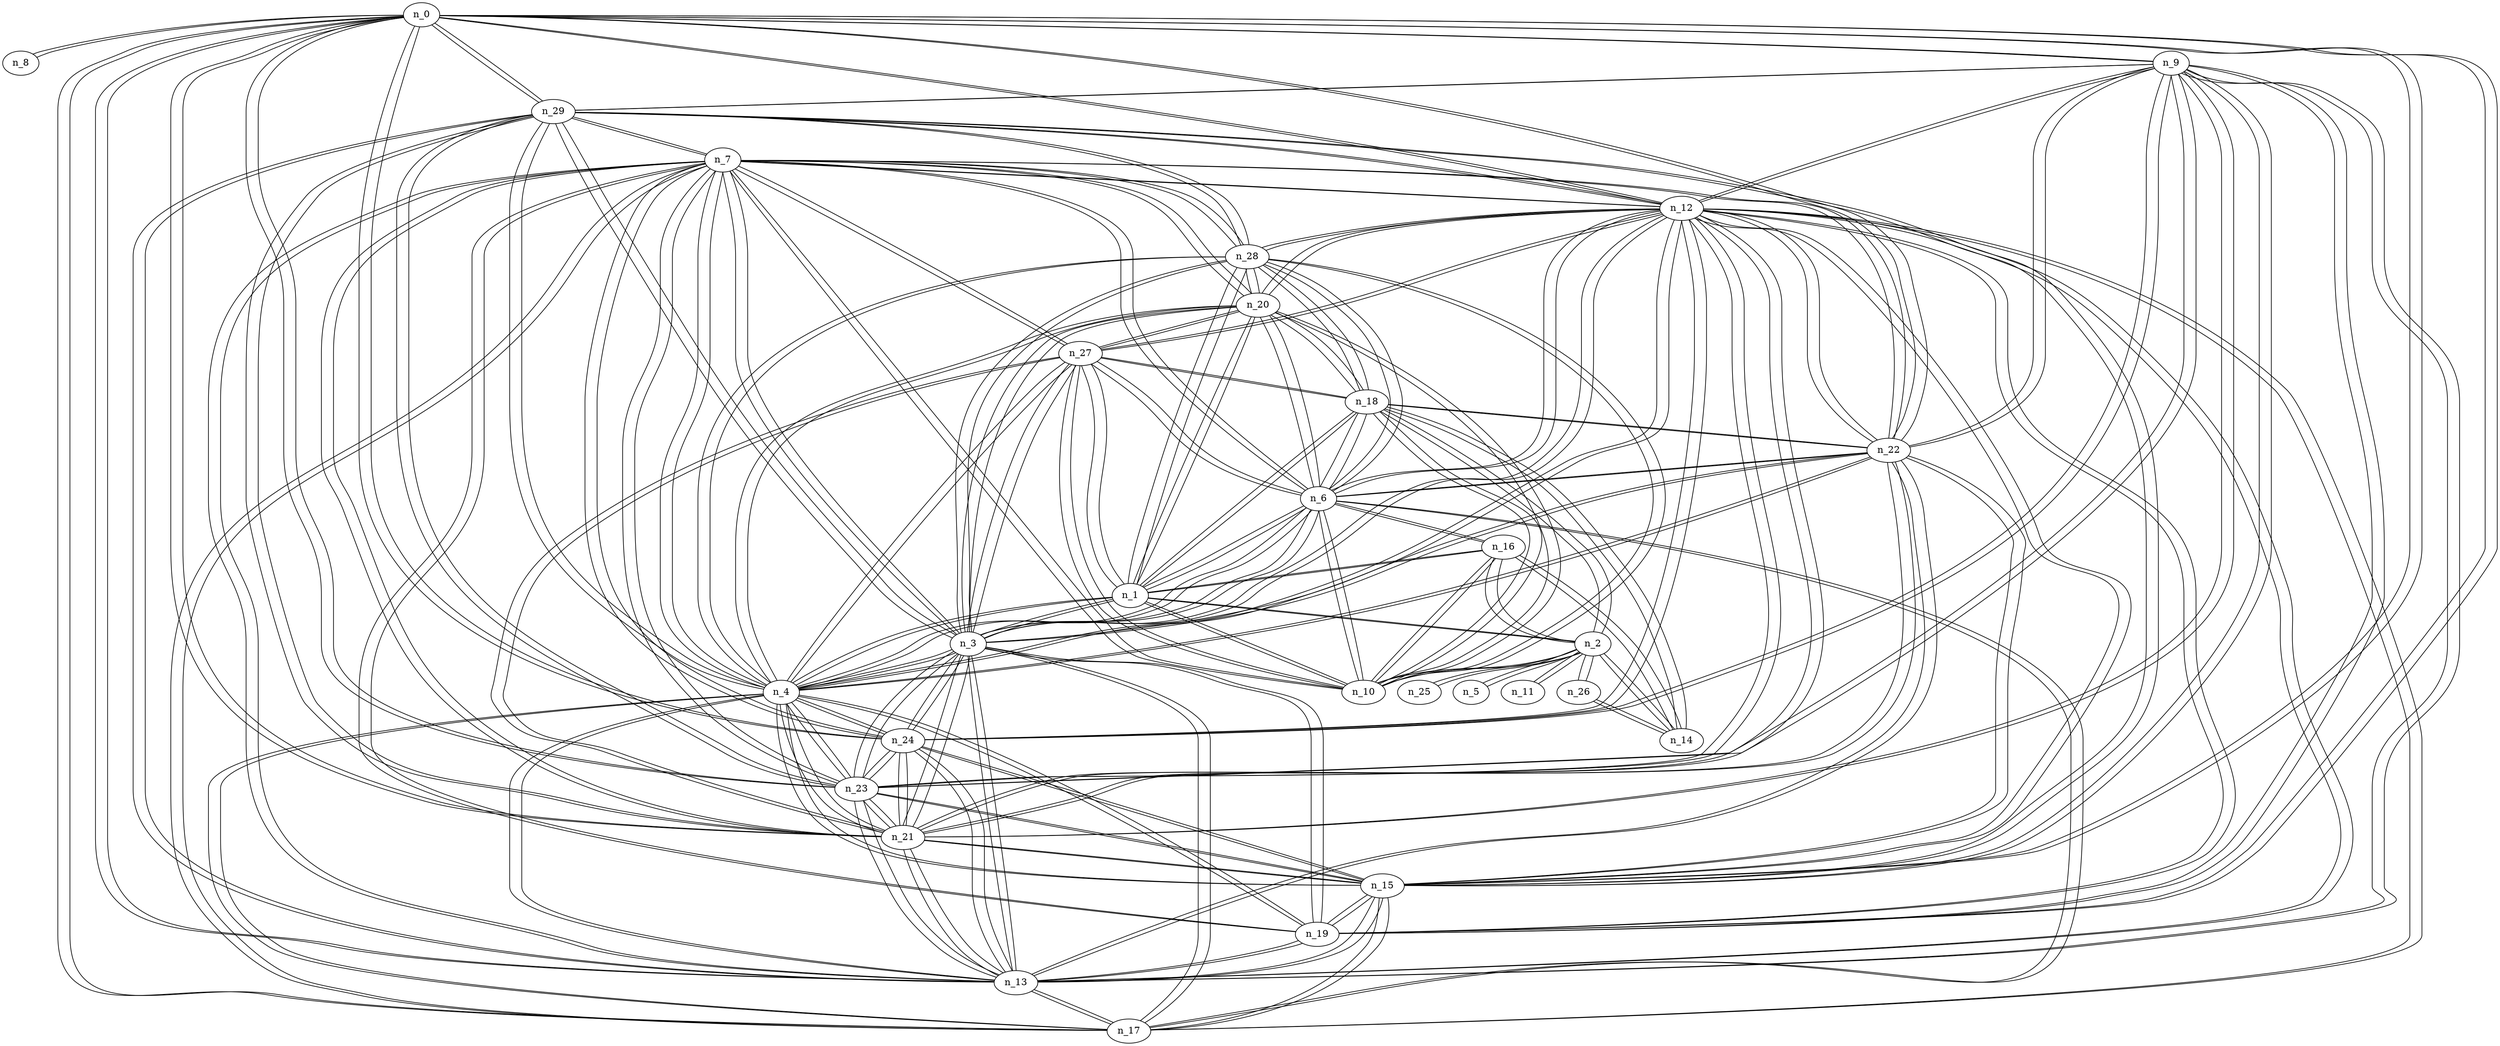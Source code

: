 graph g10 {
n_0--n_8
n_0--n_9
n_0--n_12
n_0--n_13
n_0--n_15
n_0--n_17
n_0--n_19
n_0--n_21
n_0--n_22
n_0--n_23
n_0--n_24
n_0--n_29
n_1--n_2
n_1--n_3
n_1--n_4
n_1--n_6
n_1--n_10
n_1--n_16
n_1--n_18
n_1--n_20
n_1--n_27
n_1--n_28
n_2--n_1
n_2--n_5
n_2--n_10
n_2--n_11
n_2--n_14
n_2--n_16
n_2--n_18
n_2--n_25
n_2--n_26
n_3--n_1
n_3--n_4
n_3--n_6
n_3--n_7
n_3--n_12
n_3--n_13
n_3--n_17
n_3--n_19
n_3--n_20
n_3--n_21
n_3--n_22
n_3--n_23
n_3--n_24
n_3--n_27
n_3--n_28
n_3--n_29
n_4--n_1
n_4--n_3
n_4--n_6
n_4--n_7
n_4--n_12
n_4--n_13
n_4--n_15
n_4--n_17
n_4--n_19
n_4--n_20
n_4--n_21
n_4--n_22
n_4--n_23
n_4--n_24
n_4--n_27
n_4--n_28
n_4--n_29
n_5--n_2
n_6--n_1
n_6--n_3
n_6--n_4
n_6--n_7
n_6--n_10
n_6--n_12
n_6--n_16
n_6--n_17
n_6--n_18
n_6--n_20
n_6--n_22
n_6--n_27
n_6--n_28
n_7--n_3
n_7--n_4
n_7--n_6
n_7--n_10
n_7--n_12
n_7--n_13
n_7--n_17
n_7--n_19
n_7--n_20
n_7--n_21
n_7--n_22
n_7--n_23
n_7--n_24
n_7--n_27
n_7--n_28
n_7--n_29
n_8--n_0
n_9--n_0
n_9--n_12
n_9--n_13
n_9--n_15
n_9--n_19
n_9--n_21
n_9--n_22
n_9--n_23
n_9--n_24
n_9--n_29
n_10--n_1
n_10--n_2
n_10--n_6
n_10--n_7
n_10--n_16
n_10--n_18
n_10--n_20
n_10--n_27
n_10--n_28
n_11--n_2
n_12--n_0
n_12--n_3
n_12--n_4
n_12--n_6
n_12--n_7
n_12--n_9
n_12--n_13
n_12--n_15
n_12--n_17
n_12--n_19
n_12--n_20
n_12--n_21
n_12--n_22
n_12--n_23
n_12--n_24
n_12--n_27
n_12--n_28
n_12--n_29
n_13--n_0
n_13--n_3
n_13--n_4
n_13--n_7
n_13--n_9
n_13--n_12
n_13--n_15
n_13--n_17
n_13--n_19
n_13--n_21
n_13--n_22
n_13--n_23
n_13--n_24
n_13--n_29
n_14--n_2
n_14--n_16
n_14--n_18
n_14--n_26
n_15--n_0
n_15--n_4
n_15--n_9
n_15--n_12
n_15--n_13
n_15--n_17
n_15--n_19
n_15--n_21
n_15--n_22
n_15--n_23
n_15--n_24
n_15--n_29
n_16--n_1
n_16--n_2
n_16--n_6
n_16--n_10
n_16--n_14
n_17--n_0
n_17--n_3
n_17--n_4
n_17--n_6
n_17--n_7
n_17--n_12
n_17--n_13
n_17--n_15
n_18--n_1
n_18--n_2
n_18--n_6
n_18--n_10
n_18--n_14
n_18--n_20
n_18--n_22
n_18--n_27
n_18--n_28
n_19--n_0
n_19--n_3
n_19--n_4
n_19--n_7
n_19--n_9
n_19--n_12
n_19--n_13
n_19--n_15
n_20--n_1
n_20--n_3
n_20--n_4
n_20--n_6
n_20--n_7
n_20--n_10
n_20--n_12
n_20--n_18
n_20--n_27
n_20--n_28
n_21--n_0
n_21--n_3
n_21--n_4
n_21--n_7
n_21--n_9
n_21--n_12
n_21--n_13
n_21--n_15
n_21--n_22
n_21--n_23
n_21--n_24
n_21--n_27
n_21--n_29
n_22--n_0
n_22--n_3
n_22--n_4
n_22--n_6
n_22--n_7
n_22--n_9
n_22--n_12
n_22--n_13
n_22--n_15
n_22--n_18
n_22--n_21
n_23--n_0
n_23--n_3
n_23--n_4
n_23--n_7
n_23--n_9
n_23--n_12
n_23--n_13
n_23--n_15
n_23--n_21
n_23--n_24
n_23--n_29
n_24--n_0
n_24--n_3
n_24--n_4
n_24--n_7
n_24--n_9
n_24--n_12
n_24--n_13
n_24--n_15
n_24--n_21
n_24--n_23
n_25--n_2
n_26--n_2
n_26--n_14
n_27--n_1
n_27--n_3
n_27--n_4
n_27--n_6
n_27--n_7
n_27--n_10
n_27--n_12
n_27--n_18
n_27--n_20
n_27--n_21
n_28--n_1
n_28--n_3
n_28--n_4
n_28--n_6
n_28--n_7
n_28--n_10
n_28--n_12
n_28--n_18
n_28--n_20
n_28--n_29
n_29--n_0
n_29--n_3
n_29--n_4
n_29--n_7
n_29--n_9
n_29--n_12
n_29--n_13
n_29--n_15
n_29--n_21
n_29--n_23
n_29--n_28
}